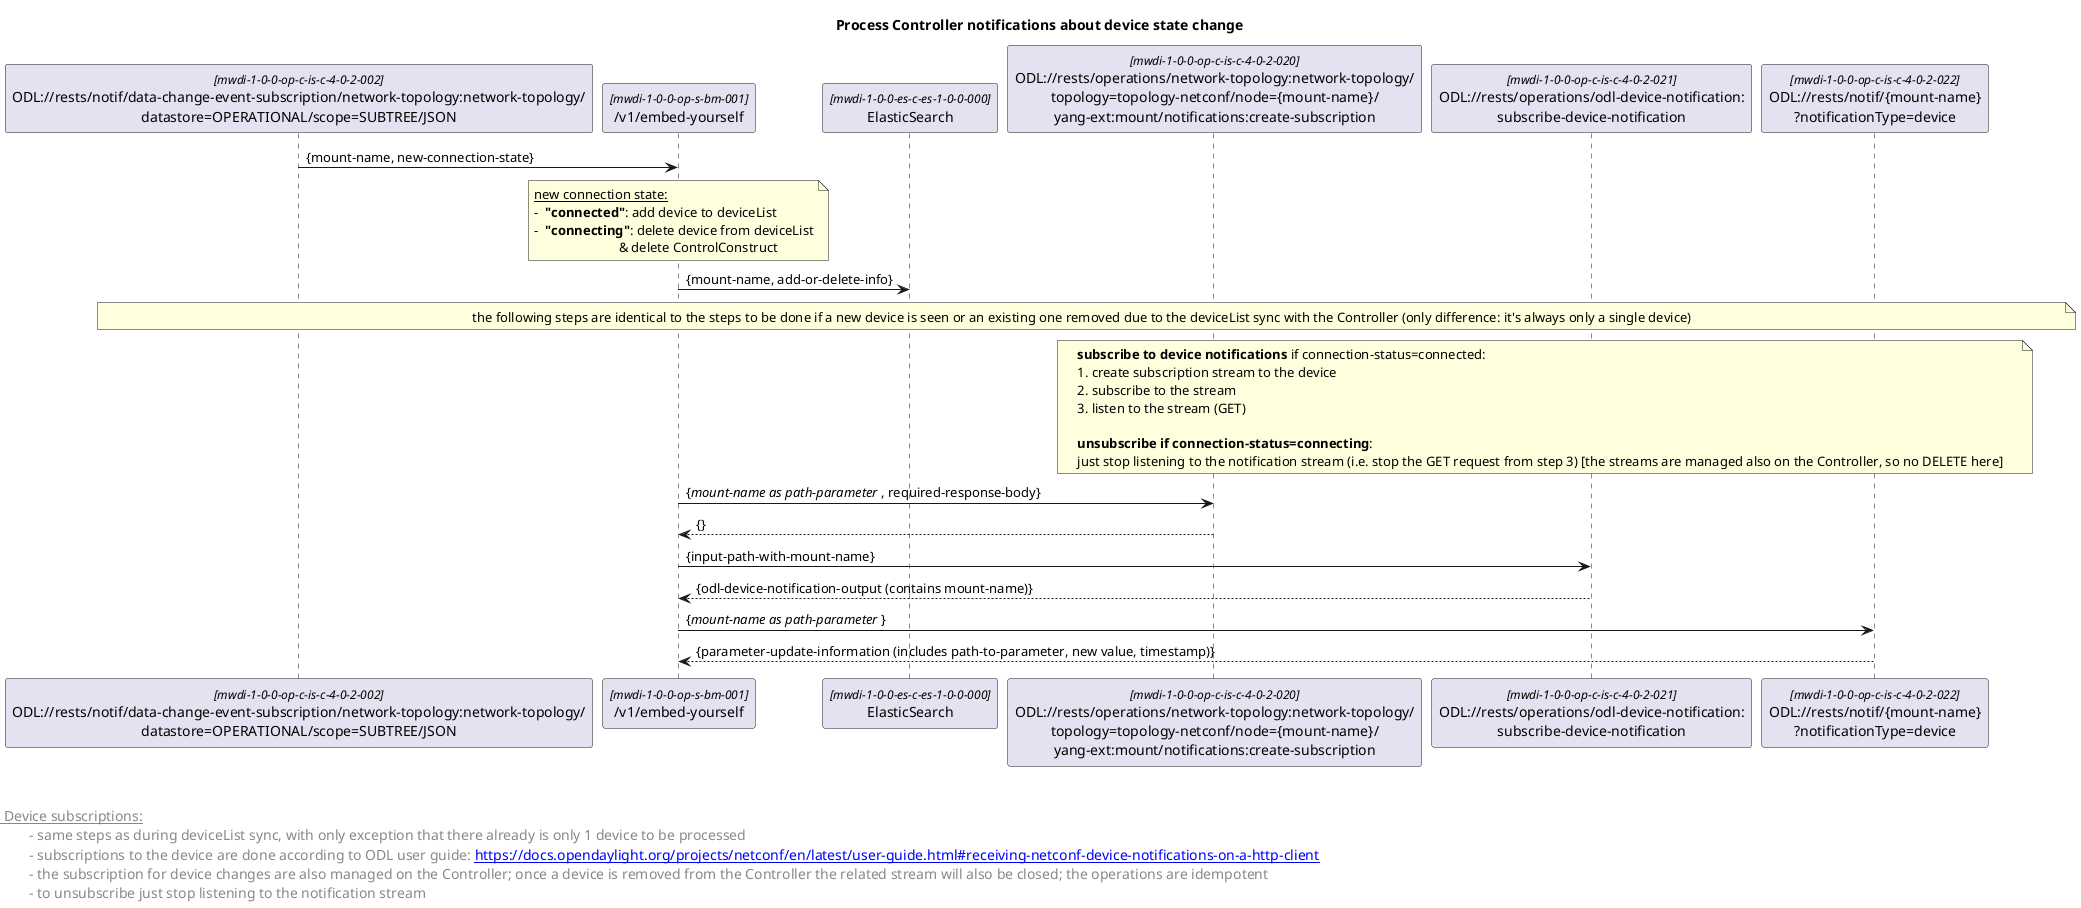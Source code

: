 @startuml
skinparam responseMessageBelowArrow true
skinparam guillemet [ ]
skinparam participant {
  StereotypeFontSize 12  
}

title Process Controller notifications about device state change


'participants
participant "ODL://rests/notif/data-change-event-subscription/network-topology:network-topology/\ndatastore=OPERATIONAL/scope=SUBTREE/JSON" as odlNotification <<mwdi-1-0-0-op-c-is-c-4-0-2-002>>
participant "/v1/embed-yourself" as mwdi <<mwdi-1-0-0-op-s-bm-001>>
participant "ElasticSearch" as es <<mwdi-1-0-0-es-c-es-1-0-0-000>>
participant "ODL://rests/operations/network-topology:network-topology/\ntopology=topology-netconf/node={mount-name}/\nyang-ext:mount/notifications:create-subscription" as odlsubscribe1 <<mwdi-1-0-0-op-c-is-c-4-0-2-020>>
participant "ODL://rests/operations/odl-device-notification:\nsubscribe-device-notification" as odlsubscribe2 <<mwdi-1-0-0-op-c-is-c-4-0-2-021>>
participant "ODL://rests/notif/{mount-name}\n?notificationType=device" as odlsubscribe3 <<mwdi-1-0-0-op-c-is-c-4-0-2-022>> 


odlNotification -> mwdi: {mount-name, new-connection-state}

note over mwdi
 <u>new connection state:</u>
 - <b> "connected"</b>: add device to deviceList
 - <b> "connecting"</b>: delete device from deviceList
                          & delete ControlConstruct
end note

mwdi -> es: {mount-name, add-or-delete-info}


'for new devices subscribe to device changes
note across: the following steps are identical to the steps to be done if a new device is seen or an existing one removed due to the deviceList sync with the Controller (only difference: it's always only a single device)

'subscription to Controller
note over odlsubscribe1, odlsubscribe3
<b>subscribe to device notifications</b> if connection-status=connected:
1. create subscription stream to the device
2. subscribe to the stream
3. listen to the stream (GET)

<b>unsubscribe if connection-status=connecting</b>:
just stop listening to the notification stream (i.e. stop the GET request from step 3) [the streams are managed also on the Controller, so no DELETE here]
end note

mwdi -> odlsubscribe1: {<i>mount-name as path-parameter </i>, required-response-body}
odlsubscribe1 --> mwdi: {}

mwdi -> odlsubscribe2: {input-path-with-mount-name}
odlsubscribe2 --> mwdi: {odl-device-notification-output (contains mount-name)}

mwdi -> odlsubscribe3: {<i>mount-name as path-parameter </i>}
odlsubscribe3 --> mwdi: {parameter-update-information (includes path-to-parameter, new value, timestamp)}



left footer 


<u> Device subscriptions:</u>
\t- same steps as during deviceList sync, with only exception that there already is only 1 device to be processed
\t- subscriptions to the device are done according to ODL user guide: [[https://docs.opendaylight.org/projects/netconf/en/latest/user-guide.html#receiving-netconf-device-notifications-on-a-http-client]]
\t- the subscription for device changes are also managed on the Controller; once a device is removed from the Controller the related stream will also be closed; the operations are idempotent
\t- to unsubscribe just stop listening to the notification stream
end footer

<style>
footer {
  HorizontalAlignment left
  FontSize 14
}
</style>

@enduml
